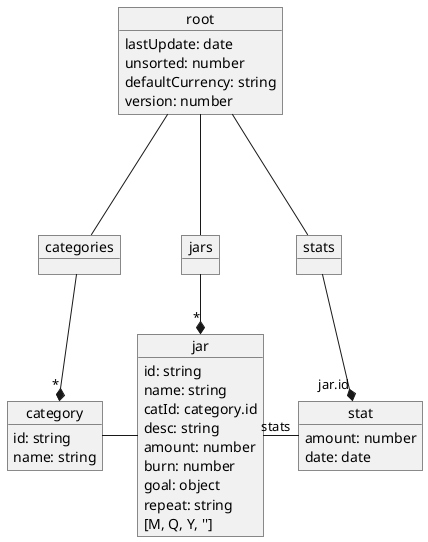@startuml

object categories
object category {
  id: string
  name: string
}

object jars
object jar {
  id: string
  name: string
  catId: category.id
  desc: string
  amount: number
  burn: number
  goal: object
  repeat: string\n[M, Q, Y, '']
}
object jar.goal {
  min: number
  max: number
}

object stats
object stat {
  amount: number
  date: date
}

object root {
  lastUpdate: date
  unsorted: number
  defaultCurrency: string
  version: number
}

categories --* "*" category
jars --* "*" jar
stats --* "jar.id" stat

jar -left- category
stat "stats" -left- jar
jar "goal" <|-- jar.goal

root --- stats
root --- jars
root --- categories

@enduml
